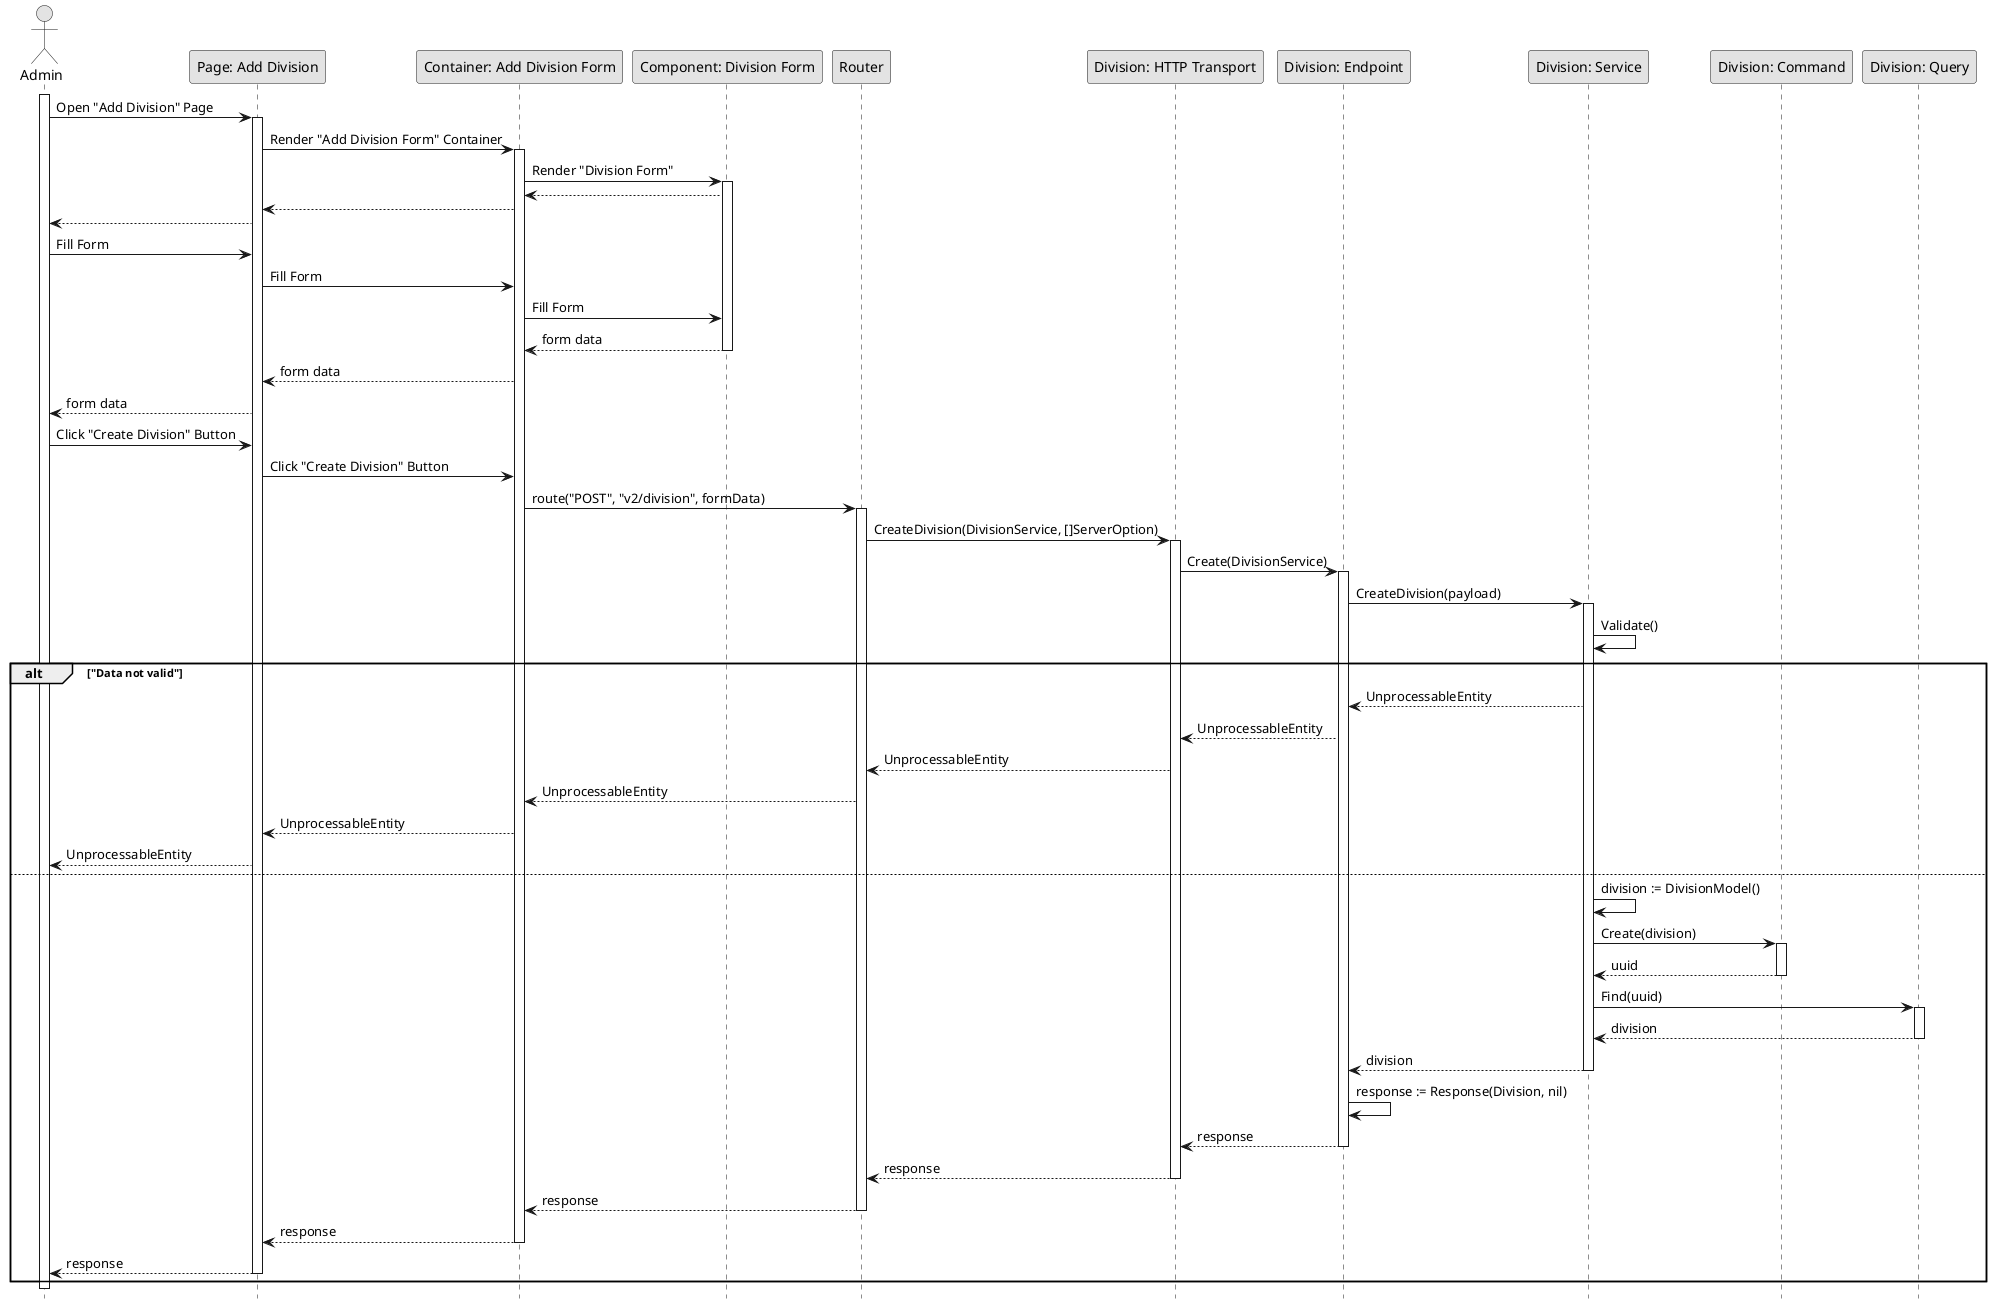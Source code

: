 @startuml CreateDivision

skinparam Monochrome true
skinparam Shadowing false
hide footbox

actor Admin
participant "Page: Add Division" as AddDivisionPage
participant "Container: Add Division Form" as AddDivisionFormContainer
participant "Component: Division Form" as DivisionForm
participant "Router" as Router
participant "Division: HTTP Transport" as DivisionHTTPTransport
participant "Division: Endpoint" as DivisionEndpoint
participant "Division: Service" as DivisionService
participant "Division: Command" as DivisionCommand
participant "Division: Query" as DivisionQuery

activate Admin

Admin->AddDivisionPage: Open "Add Division" Page
activate AddDivisionPage
AddDivisionPage->AddDivisionFormContainer: Render "Add Division Form" Container
activate AddDivisionFormContainer
AddDivisionFormContainer->DivisionForm: Render "Division Form"
activate DivisionForm
DivisionForm-->AddDivisionFormContainer
AddDivisionFormContainer-->AddDivisionPage
AddDivisionPage-->Admin

Admin->AddDivisionPage: Fill Form
AddDivisionPage->AddDivisionFormContainer: Fill Form
AddDivisionFormContainer->DivisionForm: Fill Form
DivisionForm-->AddDivisionFormContainer: form data
deactivate DivisionForm
AddDivisionFormContainer-->AddDivisionPage: form data
AddDivisionPage-->Admin: form data

Admin->AddDivisionPage: Click "Create Division" Button
AddDivisionPage->AddDivisionFormContainer: Click "Create Division" Button
AddDivisionFormContainer->Router: route("POST", "v2/division", formData)
activate Router
Router->DivisionHTTPTransport: CreateDivision(DivisionService, []ServerOption)
activate DivisionHTTPTransport
DivisionHTTPTransport->DivisionEndpoint: Create(DivisionService)
activate DivisionEndpoint
DivisionEndpoint->DivisionService: CreateDivision(payload)
activate DivisionService
DivisionService->DivisionService: Validate()

alt "Data not valid"
    DivisionService-->DivisionEndpoint: UnprocessableEntity
    DivisionEndpoint-->DivisionHTTPTransport: UnprocessableEntity
    DivisionHTTPTransport-->Router: UnprocessableEntity
    Router-->AddDivisionFormContainer: UnprocessableEntity
    AddDivisionFormContainer-->AddDivisionPage: UnprocessableEntity
    AddDivisionPage-->Admin: UnprocessableEntity
else
    DivisionService->DivisionService: division := DivisionModel()
    DivisionService->DivisionCommand: Create(division)
    activate DivisionCommand
    DivisionCommand-->DivisionService: uuid
    deactivate DivisionCommand
    DivisionService->DivisionQuery: Find(uuid)
    activate DivisionQuery
    DivisionQuery-->DivisionService: division
    deactivate DivisionQuery
    DivisionService-->DivisionEndpoint: division
    deactivate DivisionService
    DivisionEndpoint->DivisionEndpoint: response := Response(Division, nil)
    DivisionEndpoint-->DivisionHTTPTransport: response
    deactivate DivisionEndpoint
    DivisionHTTPTransport-->Router: response
    deactivate DivisionHTTPTransport
    Router-->AddDivisionFormContainer: response
    deactivate Router
    AddDivisionFormContainer-->AddDivisionPage: response
    deactivate AddDivisionFormContainer
    AddDivisionPage-->Admin: response
    deactivate AddDivisionPage
end

deactivate Admin

@enduml